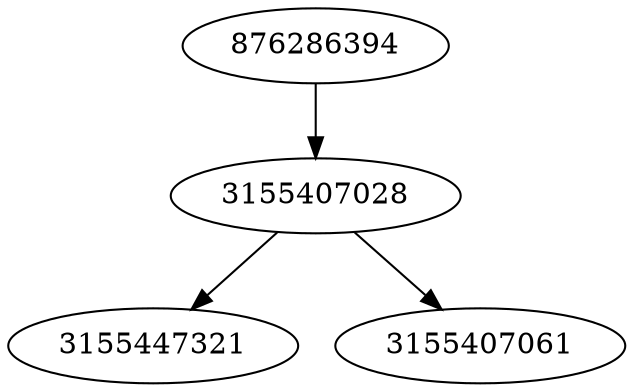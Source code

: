 strict digraph  {
3155447321;
876286394;
3155407028;
3155407061;
876286394 -> 3155407028;
3155407028 -> 3155447321;
3155407028 -> 3155407061;
}
